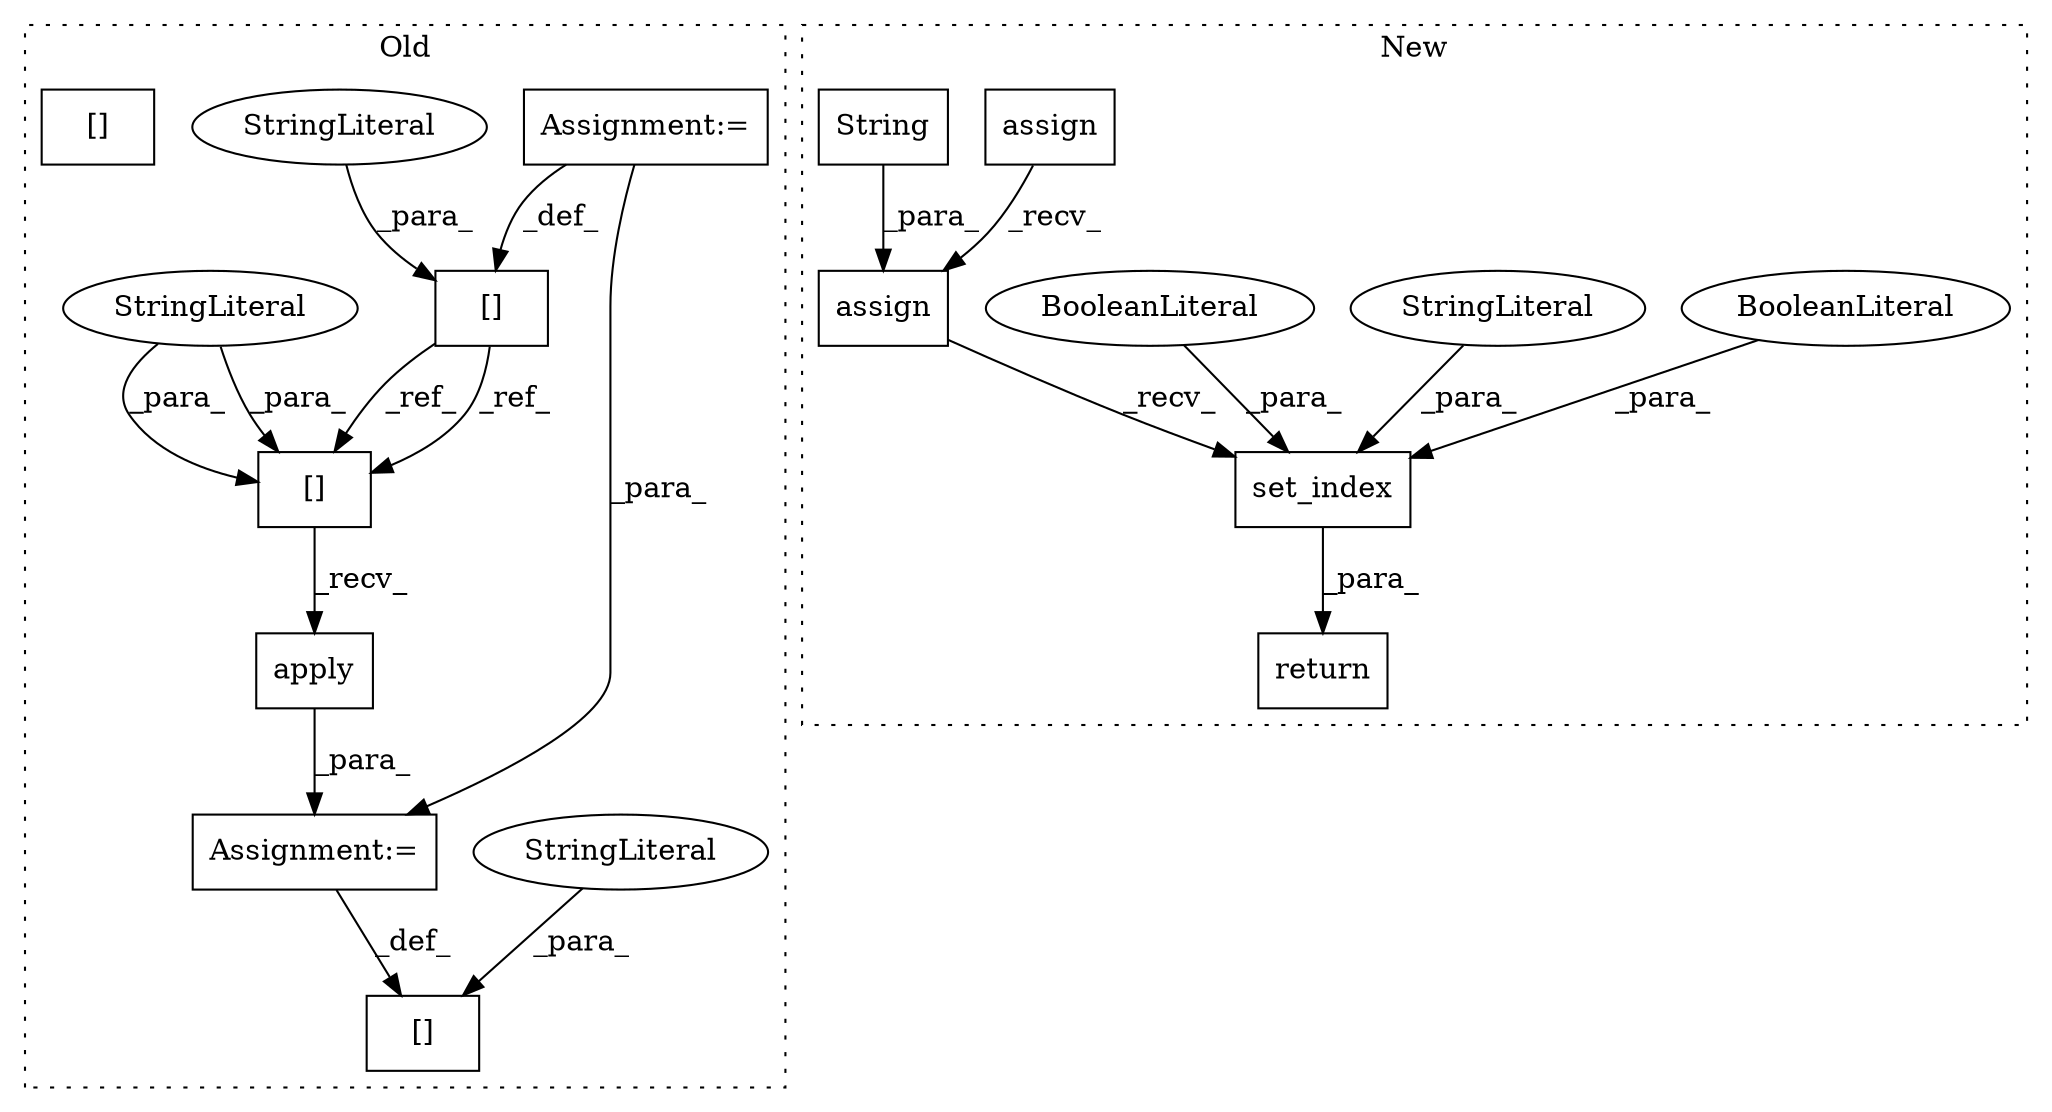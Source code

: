 digraph G {
subgraph cluster0 {
1 [label="apply" a="32" s="15478,15500" l="6,1" shape="box"];
3 [label="Assignment:=" a="7" s="15464" l="1" shape="box"];
4 [label="Assignment:=" a="7" s="15226" l="1" shape="box"];
6 [label="[]" a="2" s="15452,15463" l="5,1" shape="box"];
7 [label="StringLiteral" a="45" s="15457" l="6" shape="ellipse"];
8 [label="[]" a="2" s="15214,15225" l="5,1" shape="box"];
9 [label="StringLiteral" a="45" s="15219" l="6" shape="ellipse"];
10 [label="[]" a="2" s="15465,15476" l="5,1" shape="box"];
11 [label="StringLiteral" a="45" s="15470" l="6" shape="ellipse"];
18 [label="[]" a="2" s="15465,15476" l="5,1" shape="box"];
label = "Old";
style="dotted";
}
subgraph cluster1 {
2 [label="return" a="41" s="14990" l="7" shape="box"];
5 [label="assign" a="32" s="15002,15069" l="7,1" shape="box"];
12 [label="set_index" a="32" s="15349,15377" l="10,1" shape="box"];
13 [label="BooleanLiteral" a="9" s="15366" l="5" shape="ellipse"];
14 [label="StringLiteral" a="45" s="15359" l="6" shape="ellipse"];
15 [label="BooleanLiteral" a="9" s="15372" l="5" shape="ellipse"];
16 [label="String" a="32" s="15180,15191" l="7,1" shape="box"];
17 [label="assign" a="32" s="15173,15192" l="7,1" shape="box"];
label = "New";
style="dotted";
}
1 -> 3 [label="_para_"];
3 -> 6 [label="_def_"];
4 -> 8 [label="_def_"];
4 -> 3 [label="_para_"];
5 -> 17 [label="_recv_"];
7 -> 6 [label="_para_"];
8 -> 18 [label="_ref_"];
8 -> 18 [label="_ref_"];
9 -> 8 [label="_para_"];
11 -> 18 [label="_para_"];
11 -> 18 [label="_para_"];
12 -> 2 [label="_para_"];
13 -> 12 [label="_para_"];
14 -> 12 [label="_para_"];
15 -> 12 [label="_para_"];
16 -> 17 [label="_para_"];
17 -> 12 [label="_recv_"];
18 -> 1 [label="_recv_"];
}